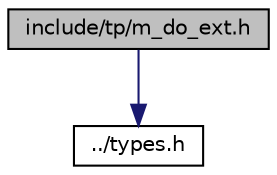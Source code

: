 digraph "include/tp/m_do_ext.h"
{
 // LATEX_PDF_SIZE
  edge [fontname="Helvetica",fontsize="10",labelfontname="Helvetica",labelfontsize="10"];
  node [fontname="Helvetica",fontsize="10",shape=record];
  Node1 [label="include/tp/m_do_ext.h",height=0.2,width=0.4,color="black", fillcolor="grey75", style="filled", fontcolor="black",tooltip="Holds symbols of the m_do_ext field."];
  Node1 -> Node2 [color="midnightblue",fontsize="10",style="solid",fontname="Helvetica"];
  Node2 [label="../types.h",height=0.2,width=0.4,color="black", fillcolor="white", style="filled",URL="$d9/d49/types_8h.html",tooltip="Dolphin OS style types."];
}
